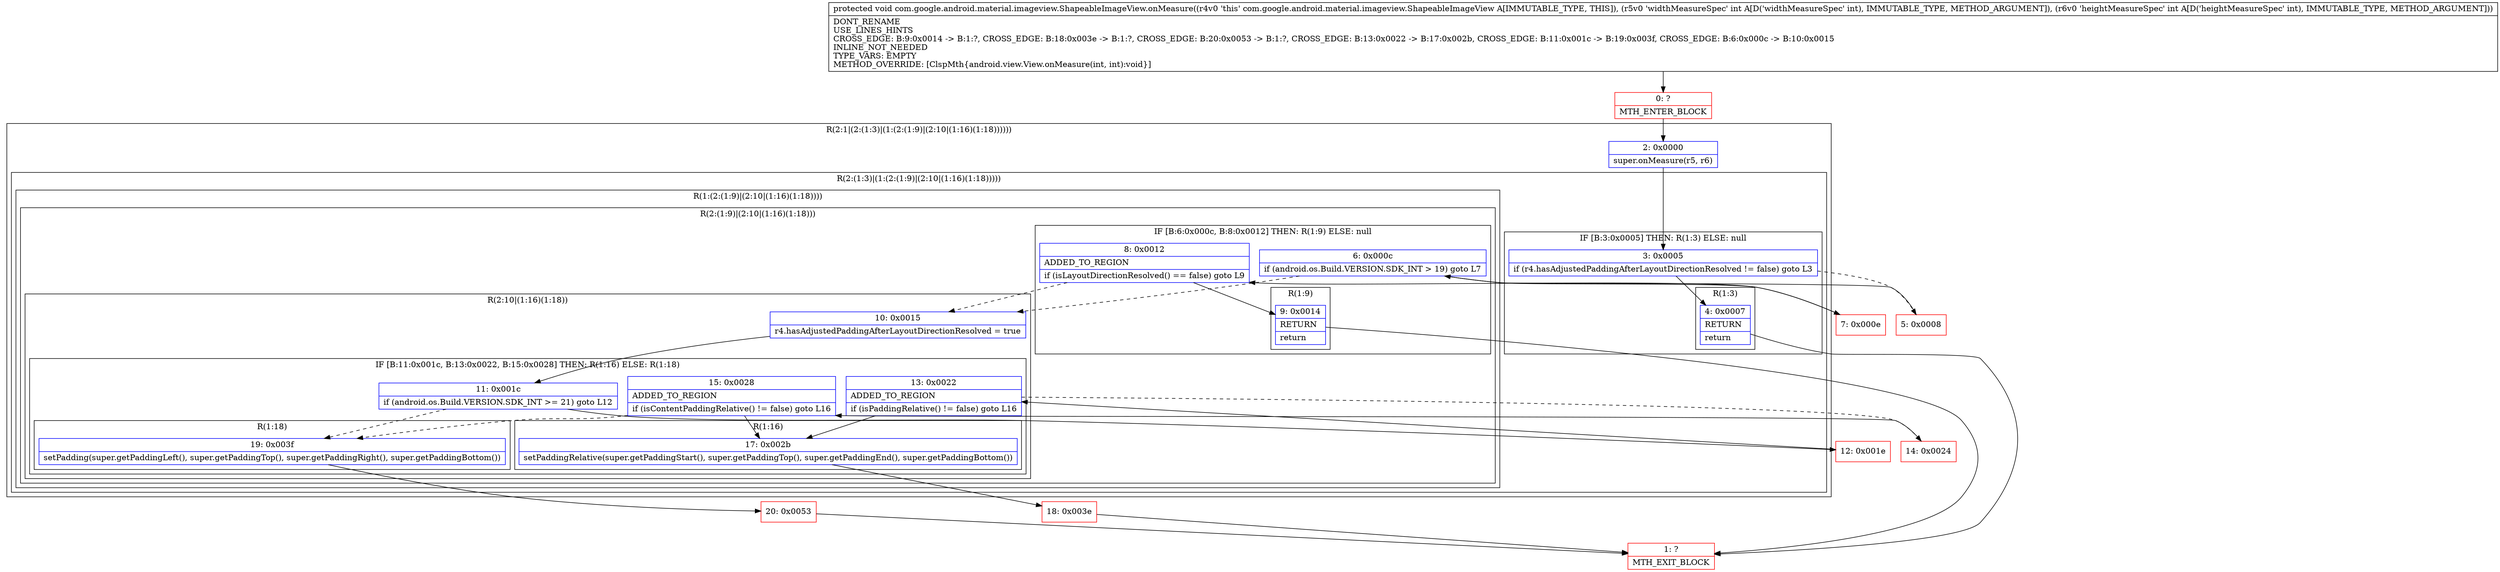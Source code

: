 digraph "CFG forcom.google.android.material.imageview.ShapeableImageView.onMeasure(II)V" {
subgraph cluster_Region_1420300929 {
label = "R(2:1|(2:(1:3)|(1:(2:(1:9)|(2:10|(1:16)(1:18))))))";
node [shape=record,color=blue];
Node_2 [shape=record,label="{2\:\ 0x0000|super.onMeasure(r5, r6)\l}"];
subgraph cluster_Region_324569998 {
label = "R(2:(1:3)|(1:(2:(1:9)|(2:10|(1:16)(1:18)))))";
node [shape=record,color=blue];
subgraph cluster_IfRegion_310311557 {
label = "IF [B:3:0x0005] THEN: R(1:3) ELSE: null";
node [shape=record,color=blue];
Node_3 [shape=record,label="{3\:\ 0x0005|if (r4.hasAdjustedPaddingAfterLayoutDirectionResolved != false) goto L3\l}"];
subgraph cluster_Region_96000658 {
label = "R(1:3)";
node [shape=record,color=blue];
Node_4 [shape=record,label="{4\:\ 0x0007|RETURN\l|return\l}"];
}
}
subgraph cluster_Region_294710462 {
label = "R(1:(2:(1:9)|(2:10|(1:16)(1:18))))";
node [shape=record,color=blue];
subgraph cluster_Region_1187185145 {
label = "R(2:(1:9)|(2:10|(1:16)(1:18)))";
node [shape=record,color=blue];
subgraph cluster_IfRegion_596402550 {
label = "IF [B:6:0x000c, B:8:0x0012] THEN: R(1:9) ELSE: null";
node [shape=record,color=blue];
Node_6 [shape=record,label="{6\:\ 0x000c|if (android.os.Build.VERSION.SDK_INT \> 19) goto L7\l}"];
Node_8 [shape=record,label="{8\:\ 0x0012|ADDED_TO_REGION\l|if (isLayoutDirectionResolved() == false) goto L9\l}"];
subgraph cluster_Region_1621312479 {
label = "R(1:9)";
node [shape=record,color=blue];
Node_9 [shape=record,label="{9\:\ 0x0014|RETURN\l|return\l}"];
}
}
subgraph cluster_Region_1983948393 {
label = "R(2:10|(1:16)(1:18))";
node [shape=record,color=blue];
Node_10 [shape=record,label="{10\:\ 0x0015|r4.hasAdjustedPaddingAfterLayoutDirectionResolved = true\l}"];
subgraph cluster_IfRegion_676507025 {
label = "IF [B:11:0x001c, B:13:0x0022, B:15:0x0028] THEN: R(1:16) ELSE: R(1:18)";
node [shape=record,color=blue];
Node_11 [shape=record,label="{11\:\ 0x001c|if (android.os.Build.VERSION.SDK_INT \>= 21) goto L12\l}"];
Node_13 [shape=record,label="{13\:\ 0x0022|ADDED_TO_REGION\l|if (isPaddingRelative() != false) goto L16\l}"];
Node_15 [shape=record,label="{15\:\ 0x0028|ADDED_TO_REGION\l|if (isContentPaddingRelative() != false) goto L16\l}"];
subgraph cluster_Region_1754656316 {
label = "R(1:16)";
node [shape=record,color=blue];
Node_17 [shape=record,label="{17\:\ 0x002b|setPaddingRelative(super.getPaddingStart(), super.getPaddingTop(), super.getPaddingEnd(), super.getPaddingBottom())\l}"];
}
subgraph cluster_Region_307426634 {
label = "R(1:18)";
node [shape=record,color=blue];
Node_19 [shape=record,label="{19\:\ 0x003f|setPadding(super.getPaddingLeft(), super.getPaddingTop(), super.getPaddingRight(), super.getPaddingBottom())\l}"];
}
}
}
}
}
}
}
Node_0 [shape=record,color=red,label="{0\:\ ?|MTH_ENTER_BLOCK\l}"];
Node_1 [shape=record,color=red,label="{1\:\ ?|MTH_EXIT_BLOCK\l}"];
Node_5 [shape=record,color=red,label="{5\:\ 0x0008}"];
Node_7 [shape=record,color=red,label="{7\:\ 0x000e}"];
Node_12 [shape=record,color=red,label="{12\:\ 0x001e}"];
Node_14 [shape=record,color=red,label="{14\:\ 0x0024}"];
Node_18 [shape=record,color=red,label="{18\:\ 0x003e}"];
Node_20 [shape=record,color=red,label="{20\:\ 0x0053}"];
MethodNode[shape=record,label="{protected void com.google.android.material.imageview.ShapeableImageView.onMeasure((r4v0 'this' com.google.android.material.imageview.ShapeableImageView A[IMMUTABLE_TYPE, THIS]), (r5v0 'widthMeasureSpec' int A[D('widthMeasureSpec' int), IMMUTABLE_TYPE, METHOD_ARGUMENT]), (r6v0 'heightMeasureSpec' int A[D('heightMeasureSpec' int), IMMUTABLE_TYPE, METHOD_ARGUMENT]))  | DONT_RENAME\lUSE_LINES_HINTS\lCROSS_EDGE: B:9:0x0014 \-\> B:1:?, CROSS_EDGE: B:18:0x003e \-\> B:1:?, CROSS_EDGE: B:20:0x0053 \-\> B:1:?, CROSS_EDGE: B:13:0x0022 \-\> B:17:0x002b, CROSS_EDGE: B:11:0x001c \-\> B:19:0x003f, CROSS_EDGE: B:6:0x000c \-\> B:10:0x0015\lINLINE_NOT_NEEDED\lTYPE_VARS: EMPTY\lMETHOD_OVERRIDE: [ClspMth\{android.view.View.onMeasure(int, int):void\}]\l}"];
MethodNode -> Node_0;Node_2 -> Node_3;
Node_3 -> Node_4;
Node_3 -> Node_5[style=dashed];
Node_4 -> Node_1;
Node_6 -> Node_7;
Node_6 -> Node_10[style=dashed];
Node_8 -> Node_9;
Node_8 -> Node_10[style=dashed];
Node_9 -> Node_1;
Node_10 -> Node_11;
Node_11 -> Node_12;
Node_11 -> Node_19[style=dashed];
Node_13 -> Node_14[style=dashed];
Node_13 -> Node_17;
Node_15 -> Node_17;
Node_15 -> Node_19[style=dashed];
Node_17 -> Node_18;
Node_19 -> Node_20;
Node_0 -> Node_2;
Node_5 -> Node_6;
Node_7 -> Node_8;
Node_12 -> Node_13;
Node_14 -> Node_15;
Node_18 -> Node_1;
Node_20 -> Node_1;
}

